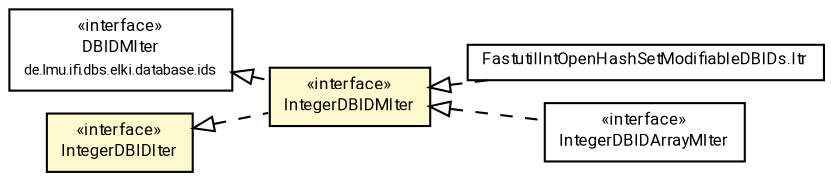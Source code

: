 #!/usr/local/bin/dot
#
# Class diagram 
# Generated by UMLGraph version R5_7_2-60-g0e99a6 (http://www.spinellis.gr/umlgraph/)
#

digraph G {
	graph [fontnames="svg"]
	edge [fontname="Roboto",fontsize=7,labelfontname="Roboto",labelfontsize=7,color="black"];
	node [fontname="Roboto",fontcolor="black",fontsize=8,shape=plaintext,margin=0,width=0,height=0];
	nodesep=0.15;
	ranksep=0.25;
	rankdir=LR;
	// de.lmu.ifi.dbs.elki.database.ids.DBIDMIter
	c5365653 [label=<<table title="de.lmu.ifi.dbs.elki.database.ids.DBIDMIter" border="0" cellborder="1" cellspacing="0" cellpadding="2" href="../DBIDMIter.html" target="_parent">
		<tr><td><table border="0" cellspacing="0" cellpadding="1">
		<tr><td align="center" balign="center"> &#171;interface&#187; </td></tr>
		<tr><td align="center" balign="center"> <font face="Roboto">DBIDMIter</font> </td></tr>
		<tr><td align="center" balign="center"> <font face="Roboto" point-size="7.0">de.lmu.ifi.dbs.elki.database.ids</font> </td></tr>
		</table></td></tr>
		</table>>, URL="../DBIDMIter.html"];
	// de.lmu.ifi.dbs.elki.database.ids.integer.FastutilIntOpenHashSetModifiableDBIDs.Itr
	c5365720 [label=<<table title="de.lmu.ifi.dbs.elki.database.ids.integer.FastutilIntOpenHashSetModifiableDBIDs.Itr" border="0" cellborder="1" cellspacing="0" cellpadding="2" href="FastutilIntOpenHashSetModifiableDBIDs.Itr.html" target="_parent">
		<tr><td><table border="0" cellspacing="0" cellpadding="1">
		<tr><td align="center" balign="center"> <font face="Roboto">FastutilIntOpenHashSetModifiableDBIDs.Itr</font> </td></tr>
		</table></td></tr>
		</table>>, URL="FastutilIntOpenHashSetModifiableDBIDs.Itr.html"];
	// de.lmu.ifi.dbs.elki.database.ids.integer.IntegerDBIDMIter
	c5365727 [label=<<table title="de.lmu.ifi.dbs.elki.database.ids.integer.IntegerDBIDMIter" border="0" cellborder="1" cellspacing="0" cellpadding="2" bgcolor="lemonChiffon" href="IntegerDBIDMIter.html" target="_parent">
		<tr><td><table border="0" cellspacing="0" cellpadding="1">
		<tr><td align="center" balign="center"> &#171;interface&#187; </td></tr>
		<tr><td align="center" balign="center"> <font face="Roboto">IntegerDBIDMIter</font> </td></tr>
		</table></td></tr>
		</table>>, URL="IntegerDBIDMIter.html"];
	// de.lmu.ifi.dbs.elki.database.ids.integer.IntegerDBIDIter
	c5365734 [label=<<table title="de.lmu.ifi.dbs.elki.database.ids.integer.IntegerDBIDIter" border="0" cellborder="1" cellspacing="0" cellpadding="2" bgcolor="LemonChiffon" href="IntegerDBIDIter.html" target="_parent">
		<tr><td><table border="0" cellspacing="0" cellpadding="1">
		<tr><td align="center" balign="center"> &#171;interface&#187; </td></tr>
		<tr><td align="center" balign="center"> <font face="Roboto">IntegerDBIDIter</font> </td></tr>
		</table></td></tr>
		</table>>, URL="IntegerDBIDIter.html"];
	// de.lmu.ifi.dbs.elki.database.ids.integer.IntegerDBIDArrayMIter
	c5365752 [label=<<table title="de.lmu.ifi.dbs.elki.database.ids.integer.IntegerDBIDArrayMIter" border="0" cellborder="1" cellspacing="0" cellpadding="2" href="IntegerDBIDArrayMIter.html" target="_parent">
		<tr><td><table border="0" cellspacing="0" cellpadding="1">
		<tr><td align="center" balign="center"> &#171;interface&#187; </td></tr>
		<tr><td align="center" balign="center"> <font face="Roboto">IntegerDBIDArrayMIter</font> </td></tr>
		</table></td></tr>
		</table>>, URL="IntegerDBIDArrayMIter.html"];
	// de.lmu.ifi.dbs.elki.database.ids.integer.FastutilIntOpenHashSetModifiableDBIDs.Itr implements de.lmu.ifi.dbs.elki.database.ids.integer.IntegerDBIDMIter
	c5365727 -> c5365720 [arrowtail=empty,style=dashed,dir=back,weight=9];
	// de.lmu.ifi.dbs.elki.database.ids.integer.IntegerDBIDMIter implements de.lmu.ifi.dbs.elki.database.ids.DBIDMIter
	c5365653 -> c5365727 [arrowtail=empty,style=dashed,dir=back,weight=9];
	// de.lmu.ifi.dbs.elki.database.ids.integer.IntegerDBIDMIter implements de.lmu.ifi.dbs.elki.database.ids.integer.IntegerDBIDIter
	c5365734 -> c5365727 [arrowtail=empty,style=dashed,dir=back,weight=9];
	// de.lmu.ifi.dbs.elki.database.ids.integer.IntegerDBIDArrayMIter implements de.lmu.ifi.dbs.elki.database.ids.integer.IntegerDBIDMIter
	c5365727 -> c5365752 [arrowtail=empty,style=dashed,dir=back,weight=9];
}

